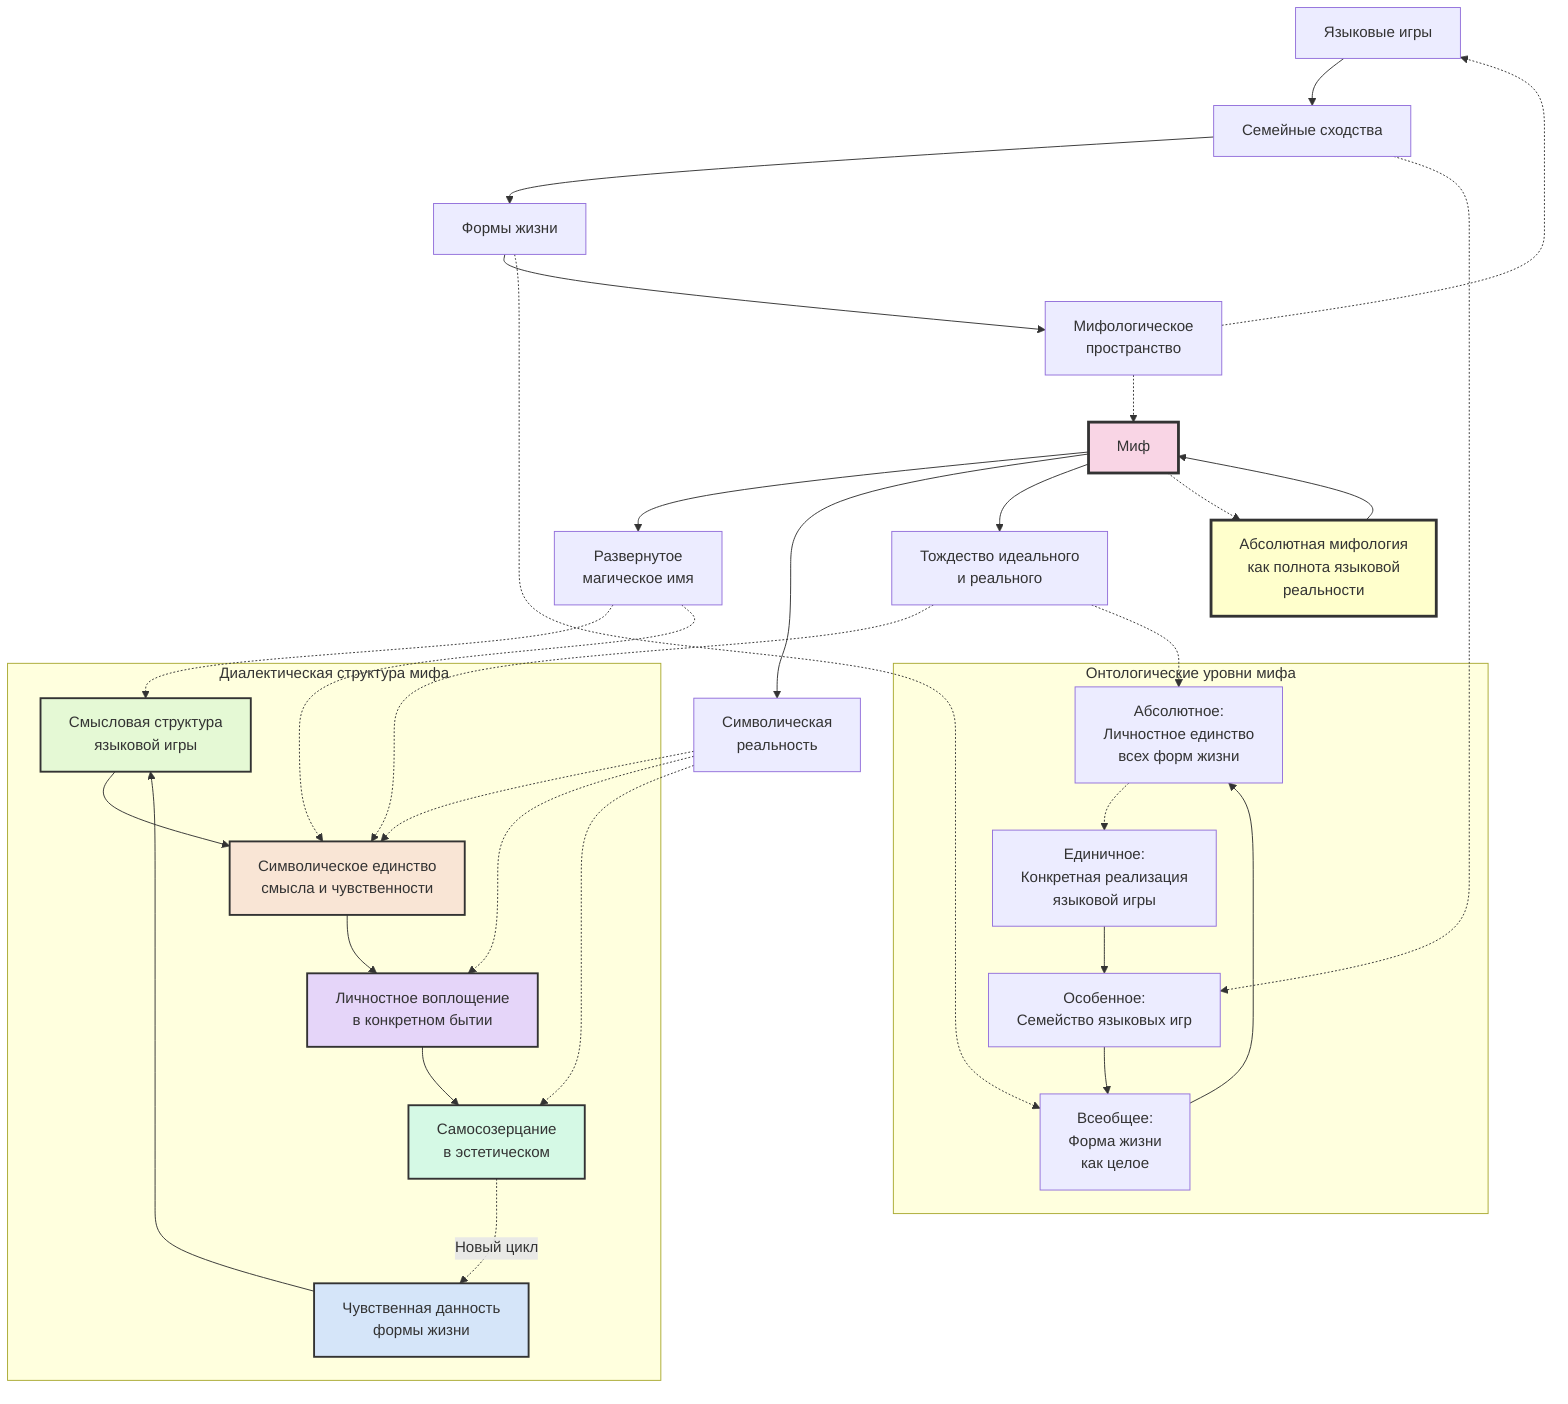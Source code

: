 flowchart TD
    A[Миф] --> B[Развернутое\nмагическое имя]
    A --> C[Символическая\nреальность]
    A --> D[Тождество идеального\nи реального]
    
    subgraph "Диалектическая структура мифа"
        E[Чувственная данность\nформы жизни] --> F[Смысловая структура\nязыковой игры]
        F --> G[Символическое единство\nсмысла и чувственности]
        G --> H[Личностное воплощение\nв конкретном бытии]
        H --> I[Самосозерцание\nв эстетическом]
        I -.->|Новый цикл| E
    end
    
    subgraph "Онтологические уровни мифа"
        J[Единичное:\nКонкретная реализация\nязыковой игры] --> K[Особенное:\nСемейство языковых игр]
        K --> L[Всеобщее:\nФорма жизни\nкак целое]
        L --> M[Абсолютное:\nЛичностное единство\nвсех форм жизни]
        M -.-> J
    end
    
    B -.-> F
    B -.-> G
    C -.-> G
    C -.-> H
    C -.-> I
    D -.-> G
    D -.-> M
    
    N[Языковые игры] --> O[Семейные сходства]
    O --> P[Формы жизни]
    P --> Q[Мифологическое\nпространство]
    Q -.-> N
    
    O -.-> K
    P -.-> L
    Q -.-> A
    
    R[Абсолютная мифология\nкак полнота языковой\nреальности] --> A
    A -.-> R
    
    style A fill:#f9d5e5,stroke:#333,stroke-width:3px
    style E fill:#d5e5f9,stroke:#333,stroke-width:2px
    style F fill:#e5f9d5,stroke:#333,stroke-width:2px
    style G fill:#f9e5d5,stroke:#333,stroke-width:2px
    style H fill:#e5d5f9,stroke:#333,stroke-width:2px
    style I fill:#d5f9e5,stroke:#333,stroke-width:2px
    style R fill:#ffffcc,stroke:#333,stroke-width:3px